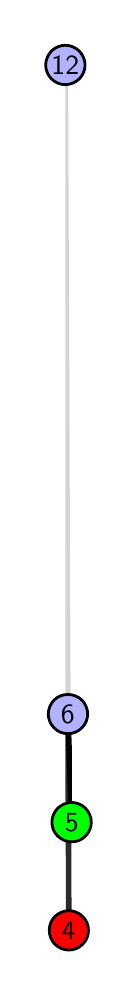 \begingroup%
\makeatletter%
\begin{pgfpicture}%
\pgfpathrectangle{\pgfpointorigin}{\pgfqpoint{0.377in}{4.7in}}%
\pgfusepath{use as bounding box, clip}%
\begin{pgfscope}%
\pgfsetbuttcap%
\pgfsetmiterjoin%
\definecolor{currentfill}{rgb}{1.0,1.0,1.0}%
\pgfsetfillcolor{currentfill}%
\pgfsetlinewidth{0.0pt}%
\definecolor{currentstroke}{rgb}{1.0,1.0,1.0}%
\pgfsetstrokecolor{currentstroke}%
\pgfsetdash{}{0pt}%
\pgfpathmoveto{\pgfqpoint{0.0in}{0.0in}}%
\pgfpathlineto{\pgfqpoint{0.377in}{0.0in}}%
\pgfpathlineto{\pgfqpoint{0.377in}{4.7in}}%
\pgfpathlineto{\pgfqpoint{0.0in}{4.7in}}%
\pgfpathlineto{\pgfqpoint{0.0in}{0.0in}}%
\pgfpathclose%
\pgfusepath{fill}%
\end{pgfscope}%
\begin{pgfscope}%
\pgfsetbuttcap%
\pgfsetmiterjoin%
\definecolor{currentfill}{rgb}{1.0,1.0,1.0}%
\pgfsetfillcolor{currentfill}%
\pgfsetlinewidth{0.0pt}%
\definecolor{currentstroke}{rgb}{0.0,0.0,0.0}%
\pgfsetstrokecolor{currentstroke}%
\pgfsetstrokeopacity{0.0}%
\pgfsetdash{}{0pt}%
\pgfpathmoveto{\pgfqpoint{0.188in}{0.1in}}%
\pgfpathlineto{\pgfqpoint{0.22in}{0.1in}}%
\pgfpathlineto{\pgfqpoint{0.22in}{4.6in}}%
\pgfpathlineto{\pgfqpoint{0.188in}{4.6in}}%
\pgfpathlineto{\pgfqpoint{0.188in}{0.1in}}%
\pgfpathclose%
\pgfusepath{fill}%
\end{pgfscope}%
\begin{pgfscope}%
\pgfpathrectangle{\pgfqpoint{0.188in}{0.1in}}{\pgfqpoint{0.033in}{4.5in}}%
\pgfusepath{clip}%
\pgfsetrectcap%
\pgfsetroundjoin%
\pgfsetlinewidth{2.007pt}%
\definecolor{currentstroke}{rgb}{0.167,0.167,0.167}%
\pgfsetstrokecolor{currentstroke}%
\pgfsetdash{}{0pt}%
\pgfpathmoveto{\pgfqpoint{0.206in}{0.187in}}%
\pgfpathlineto{\pgfqpoint{0.201in}{1.268in}}%
\pgfusepath{stroke}%
\end{pgfscope}%
\begin{pgfscope}%
\pgfpathrectangle{\pgfqpoint{0.188in}{0.1in}}{\pgfqpoint{0.033in}{4.5in}}%
\pgfusepath{clip}%
\pgfsetrectcap%
\pgfsetroundjoin%
\pgfsetlinewidth{2.007pt}%
\definecolor{currentstroke}{rgb}{0.0,0.0,0.0}%
\pgfsetstrokecolor{currentstroke}%
\pgfsetdash{}{0pt}%
\pgfpathmoveto{\pgfqpoint{0.22in}{0.727in}}%
\pgfpathlineto{\pgfqpoint{0.201in}{1.268in}}%
\pgfusepath{stroke}%
\end{pgfscope}%
\begin{pgfscope}%
\pgfpathrectangle{\pgfqpoint{0.188in}{0.1in}}{\pgfqpoint{0.033in}{4.5in}}%
\pgfusepath{clip}%
\pgfsetrectcap%
\pgfsetroundjoin%
\pgfsetlinewidth{2.007pt}%
\definecolor{currentstroke}{rgb}{0.833,0.833,0.833}%
\pgfsetstrokecolor{currentstroke}%
\pgfsetdash{}{0pt}%
\pgfpathmoveto{\pgfqpoint{0.201in}{1.268in}}%
\pgfpathlineto{\pgfqpoint{0.188in}{4.513in}}%
\pgfusepath{stroke}%
\end{pgfscope}%
\begin{pgfscope}%
\pgfsetbuttcap%
\pgfsetroundjoin%
\definecolor{currentfill}{rgb}{0.7,0.7,1.0}%
\pgfsetfillcolor{currentfill}%
\pgfsetlinewidth{1.004pt}%
\definecolor{currentstroke}{rgb}{0.0,0.0,0.0}%
\pgfsetstrokecolor{currentstroke}%
\pgfsetdash{}{0pt}%
\pgfpathmoveto{\pgfqpoint{0.201in}{1.17in}}%
\pgfpathcurveto{\pgfqpoint{0.227in}{1.17in}}{\pgfqpoint{0.252in}{1.18in}}{\pgfqpoint{0.271in}{1.199in}}%
\pgfpathcurveto{\pgfqpoint{0.289in}{1.217in}}{\pgfqpoint{0.3in}{1.242in}}{\pgfqpoint{0.3in}{1.268in}}%
\pgfpathcurveto{\pgfqpoint{0.3in}{1.294in}}{\pgfqpoint{0.289in}{1.319in}}{\pgfqpoint{0.271in}{1.338in}}%
\pgfpathcurveto{\pgfqpoint{0.252in}{1.356in}}{\pgfqpoint{0.227in}{1.366in}}{\pgfqpoint{0.201in}{1.366in}}%
\pgfpathcurveto{\pgfqpoint{0.175in}{1.366in}}{\pgfqpoint{0.15in}{1.356in}}{\pgfqpoint{0.132in}{1.338in}}%
\pgfpathcurveto{\pgfqpoint{0.114in}{1.319in}}{\pgfqpoint{0.103in}{1.294in}}{\pgfqpoint{0.103in}{1.268in}}%
\pgfpathcurveto{\pgfqpoint{0.103in}{1.242in}}{\pgfqpoint{0.114in}{1.217in}}{\pgfqpoint{0.132in}{1.199in}}%
\pgfpathcurveto{\pgfqpoint{0.15in}{1.18in}}{\pgfqpoint{0.175in}{1.17in}}{\pgfqpoint{0.201in}{1.17in}}%
\pgfpathlineto{\pgfqpoint{0.201in}{1.17in}}%
\pgfpathclose%
\pgfusepath{stroke,fill}%
\end{pgfscope}%
\begin{pgfscope}%
\pgfsetbuttcap%
\pgfsetroundjoin%
\definecolor{currentfill}{rgb}{0.7,0.7,1.0}%
\pgfsetfillcolor{currentfill}%
\pgfsetlinewidth{1.004pt}%
\definecolor{currentstroke}{rgb}{0.0,0.0,0.0}%
\pgfsetstrokecolor{currentstroke}%
\pgfsetdash{}{0pt}%
\pgfpathmoveto{\pgfqpoint{0.188in}{4.415in}}%
\pgfpathcurveto{\pgfqpoint{0.214in}{4.415in}}{\pgfqpoint{0.239in}{4.426in}}{\pgfqpoint{0.258in}{4.444in}}%
\pgfpathcurveto{\pgfqpoint{0.276in}{4.462in}}{\pgfqpoint{0.287in}{4.487in}}{\pgfqpoint{0.287in}{4.513in}}%
\pgfpathcurveto{\pgfqpoint{0.287in}{4.54in}}{\pgfqpoint{0.276in}{4.564in}}{\pgfqpoint{0.258in}{4.583in}}%
\pgfpathcurveto{\pgfqpoint{0.239in}{4.601in}}{\pgfqpoint{0.214in}{4.612in}}{\pgfqpoint{0.188in}{4.612in}}%
\pgfpathcurveto{\pgfqpoint{0.162in}{4.612in}}{\pgfqpoint{0.137in}{4.601in}}{\pgfqpoint{0.119in}{4.583in}}%
\pgfpathcurveto{\pgfqpoint{0.101in}{4.564in}}{\pgfqpoint{0.09in}{4.54in}}{\pgfqpoint{0.09in}{4.513in}}%
\pgfpathcurveto{\pgfqpoint{0.09in}{4.487in}}{\pgfqpoint{0.101in}{4.462in}}{\pgfqpoint{0.119in}{4.444in}}%
\pgfpathcurveto{\pgfqpoint{0.137in}{4.426in}}{\pgfqpoint{0.162in}{4.415in}}{\pgfqpoint{0.188in}{4.415in}}%
\pgfpathlineto{\pgfqpoint{0.188in}{4.415in}}%
\pgfpathclose%
\pgfusepath{stroke,fill}%
\end{pgfscope}%
\begin{pgfscope}%
\pgfsetbuttcap%
\pgfsetroundjoin%
\definecolor{currentfill}{rgb}{0.0,1.0,0.0}%
\pgfsetfillcolor{currentfill}%
\pgfsetlinewidth{1.004pt}%
\definecolor{currentstroke}{rgb}{0.0,0.0,0.0}%
\pgfsetstrokecolor{currentstroke}%
\pgfsetdash{}{0pt}%
\pgfpathmoveto{\pgfqpoint{0.22in}{0.629in}}%
\pgfpathcurveto{\pgfqpoint{0.246in}{0.629in}}{\pgfqpoint{0.271in}{0.64in}}{\pgfqpoint{0.289in}{0.658in}}%
\pgfpathcurveto{\pgfqpoint{0.307in}{0.676in}}{\pgfqpoint{0.318in}{0.701in}}{\pgfqpoint{0.318in}{0.727in}}%
\pgfpathcurveto{\pgfqpoint{0.318in}{0.753in}}{\pgfqpoint{0.307in}{0.778in}}{\pgfqpoint{0.289in}{0.797in}}%
\pgfpathcurveto{\pgfqpoint{0.271in}{0.815in}}{\pgfqpoint{0.246in}{0.826in}}{\pgfqpoint{0.22in}{0.826in}}%
\pgfpathcurveto{\pgfqpoint{0.194in}{0.826in}}{\pgfqpoint{0.169in}{0.815in}}{\pgfqpoint{0.15in}{0.797in}}%
\pgfpathcurveto{\pgfqpoint{0.132in}{0.778in}}{\pgfqpoint{0.121in}{0.753in}}{\pgfqpoint{0.121in}{0.727in}}%
\pgfpathcurveto{\pgfqpoint{0.121in}{0.701in}}{\pgfqpoint{0.132in}{0.676in}}{\pgfqpoint{0.15in}{0.658in}}%
\pgfpathcurveto{\pgfqpoint{0.169in}{0.64in}}{\pgfqpoint{0.194in}{0.629in}}{\pgfqpoint{0.22in}{0.629in}}%
\pgfpathlineto{\pgfqpoint{0.22in}{0.629in}}%
\pgfpathclose%
\pgfusepath{stroke,fill}%
\end{pgfscope}%
\begin{pgfscope}%
\pgfsetbuttcap%
\pgfsetroundjoin%
\definecolor{currentfill}{rgb}{1.0,0.0,0.0}%
\pgfsetfillcolor{currentfill}%
\pgfsetlinewidth{1.004pt}%
\definecolor{currentstroke}{rgb}{0.0,0.0,0.0}%
\pgfsetstrokecolor{currentstroke}%
\pgfsetdash{}{0pt}%
\pgfpathmoveto{\pgfqpoint{0.206in}{0.088in}}%
\pgfpathcurveto{\pgfqpoint{0.232in}{0.088in}}{\pgfqpoint{0.257in}{0.099in}}{\pgfqpoint{0.275in}{0.117in}}%
\pgfpathcurveto{\pgfqpoint{0.294in}{0.136in}}{\pgfqpoint{0.304in}{0.16in}}{\pgfqpoint{0.304in}{0.187in}}%
\pgfpathcurveto{\pgfqpoint{0.304in}{0.213in}}{\pgfqpoint{0.294in}{0.238in}}{\pgfqpoint{0.275in}{0.256in}}%
\pgfpathcurveto{\pgfqpoint{0.257in}{0.274in}}{\pgfqpoint{0.232in}{0.285in}}{\pgfqpoint{0.206in}{0.285in}}%
\pgfpathcurveto{\pgfqpoint{0.18in}{0.285in}}{\pgfqpoint{0.155in}{0.274in}}{\pgfqpoint{0.136in}{0.256in}}%
\pgfpathcurveto{\pgfqpoint{0.118in}{0.238in}}{\pgfqpoint{0.108in}{0.213in}}{\pgfqpoint{0.108in}{0.187in}}%
\pgfpathcurveto{\pgfqpoint{0.108in}{0.16in}}{\pgfqpoint{0.118in}{0.136in}}{\pgfqpoint{0.136in}{0.117in}}%
\pgfpathcurveto{\pgfqpoint{0.155in}{0.099in}}{\pgfqpoint{0.18in}{0.088in}}{\pgfqpoint{0.206in}{0.088in}}%
\pgfpathlineto{\pgfqpoint{0.206in}{0.088in}}%
\pgfpathclose%
\pgfusepath{stroke,fill}%
\end{pgfscope}%
\begin{pgfscope}%
\definecolor{textcolor}{rgb}{0.0,0.0,0.0}%
\pgfsetstrokecolor{textcolor}%
\pgfsetfillcolor{textcolor}%
\pgftext[x=0.206in,y=0.187in,,]{\color{textcolor}\sffamily\fontsize{10.0}{12.0}\selectfont 4}%
\end{pgfscope}%
\begin{pgfscope}%
\definecolor{textcolor}{rgb}{0.0,0.0,0.0}%
\pgfsetstrokecolor{textcolor}%
\pgfsetfillcolor{textcolor}%
\pgftext[x=0.22in,y=0.727in,,]{\color{textcolor}\sffamily\fontsize{10.0}{12.0}\selectfont 5}%
\end{pgfscope}%
\begin{pgfscope}%
\definecolor{textcolor}{rgb}{0.0,0.0,0.0}%
\pgfsetstrokecolor{textcolor}%
\pgfsetfillcolor{textcolor}%
\pgftext[x=0.201in,y=1.268in,,]{\color{textcolor}\sffamily\fontsize{10.0}{12.0}\selectfont 6}%
\end{pgfscope}%
\begin{pgfscope}%
\definecolor{textcolor}{rgb}{0.0,0.0,0.0}%
\pgfsetstrokecolor{textcolor}%
\pgfsetfillcolor{textcolor}%
\pgftext[x=0.188in,y=4.513in,,]{\color{textcolor}\sffamily\fontsize{10.0}{12.0}\selectfont 12}%
\end{pgfscope}%
\end{pgfpicture}%
\makeatother%
\endgroup%
